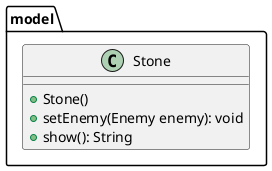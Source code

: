 @startuml
'https://plantuml.com/class-diagram

package model {
    class Stone {
        + Stone()
        + setEnemy(Enemy enemy): void
        + show(): String
    }
}

@enduml